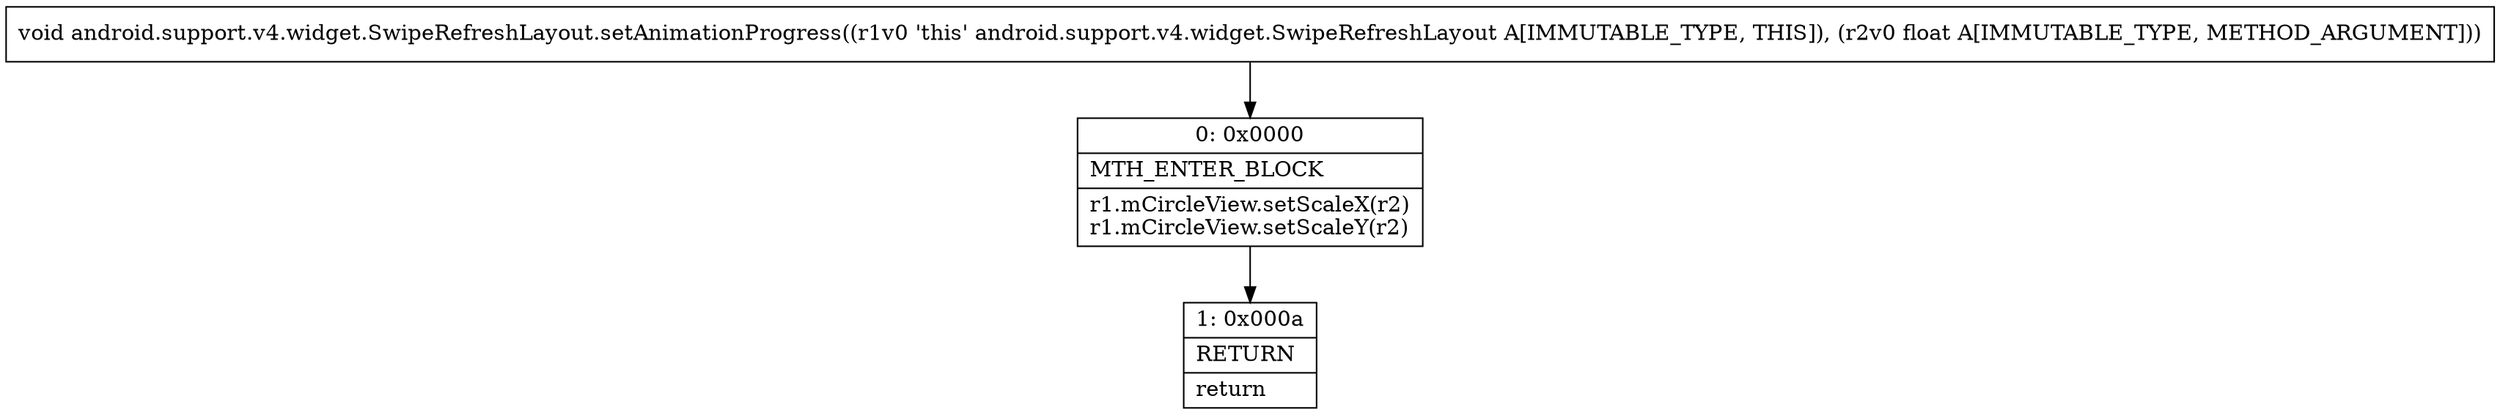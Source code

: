 digraph "CFG forandroid.support.v4.widget.SwipeRefreshLayout.setAnimationProgress(F)V" {
Node_0 [shape=record,label="{0\:\ 0x0000|MTH_ENTER_BLOCK\l|r1.mCircleView.setScaleX(r2)\lr1.mCircleView.setScaleY(r2)\l}"];
Node_1 [shape=record,label="{1\:\ 0x000a|RETURN\l|return\l}"];
MethodNode[shape=record,label="{void android.support.v4.widget.SwipeRefreshLayout.setAnimationProgress((r1v0 'this' android.support.v4.widget.SwipeRefreshLayout A[IMMUTABLE_TYPE, THIS]), (r2v0 float A[IMMUTABLE_TYPE, METHOD_ARGUMENT])) }"];
MethodNode -> Node_0;
Node_0 -> Node_1;
}

